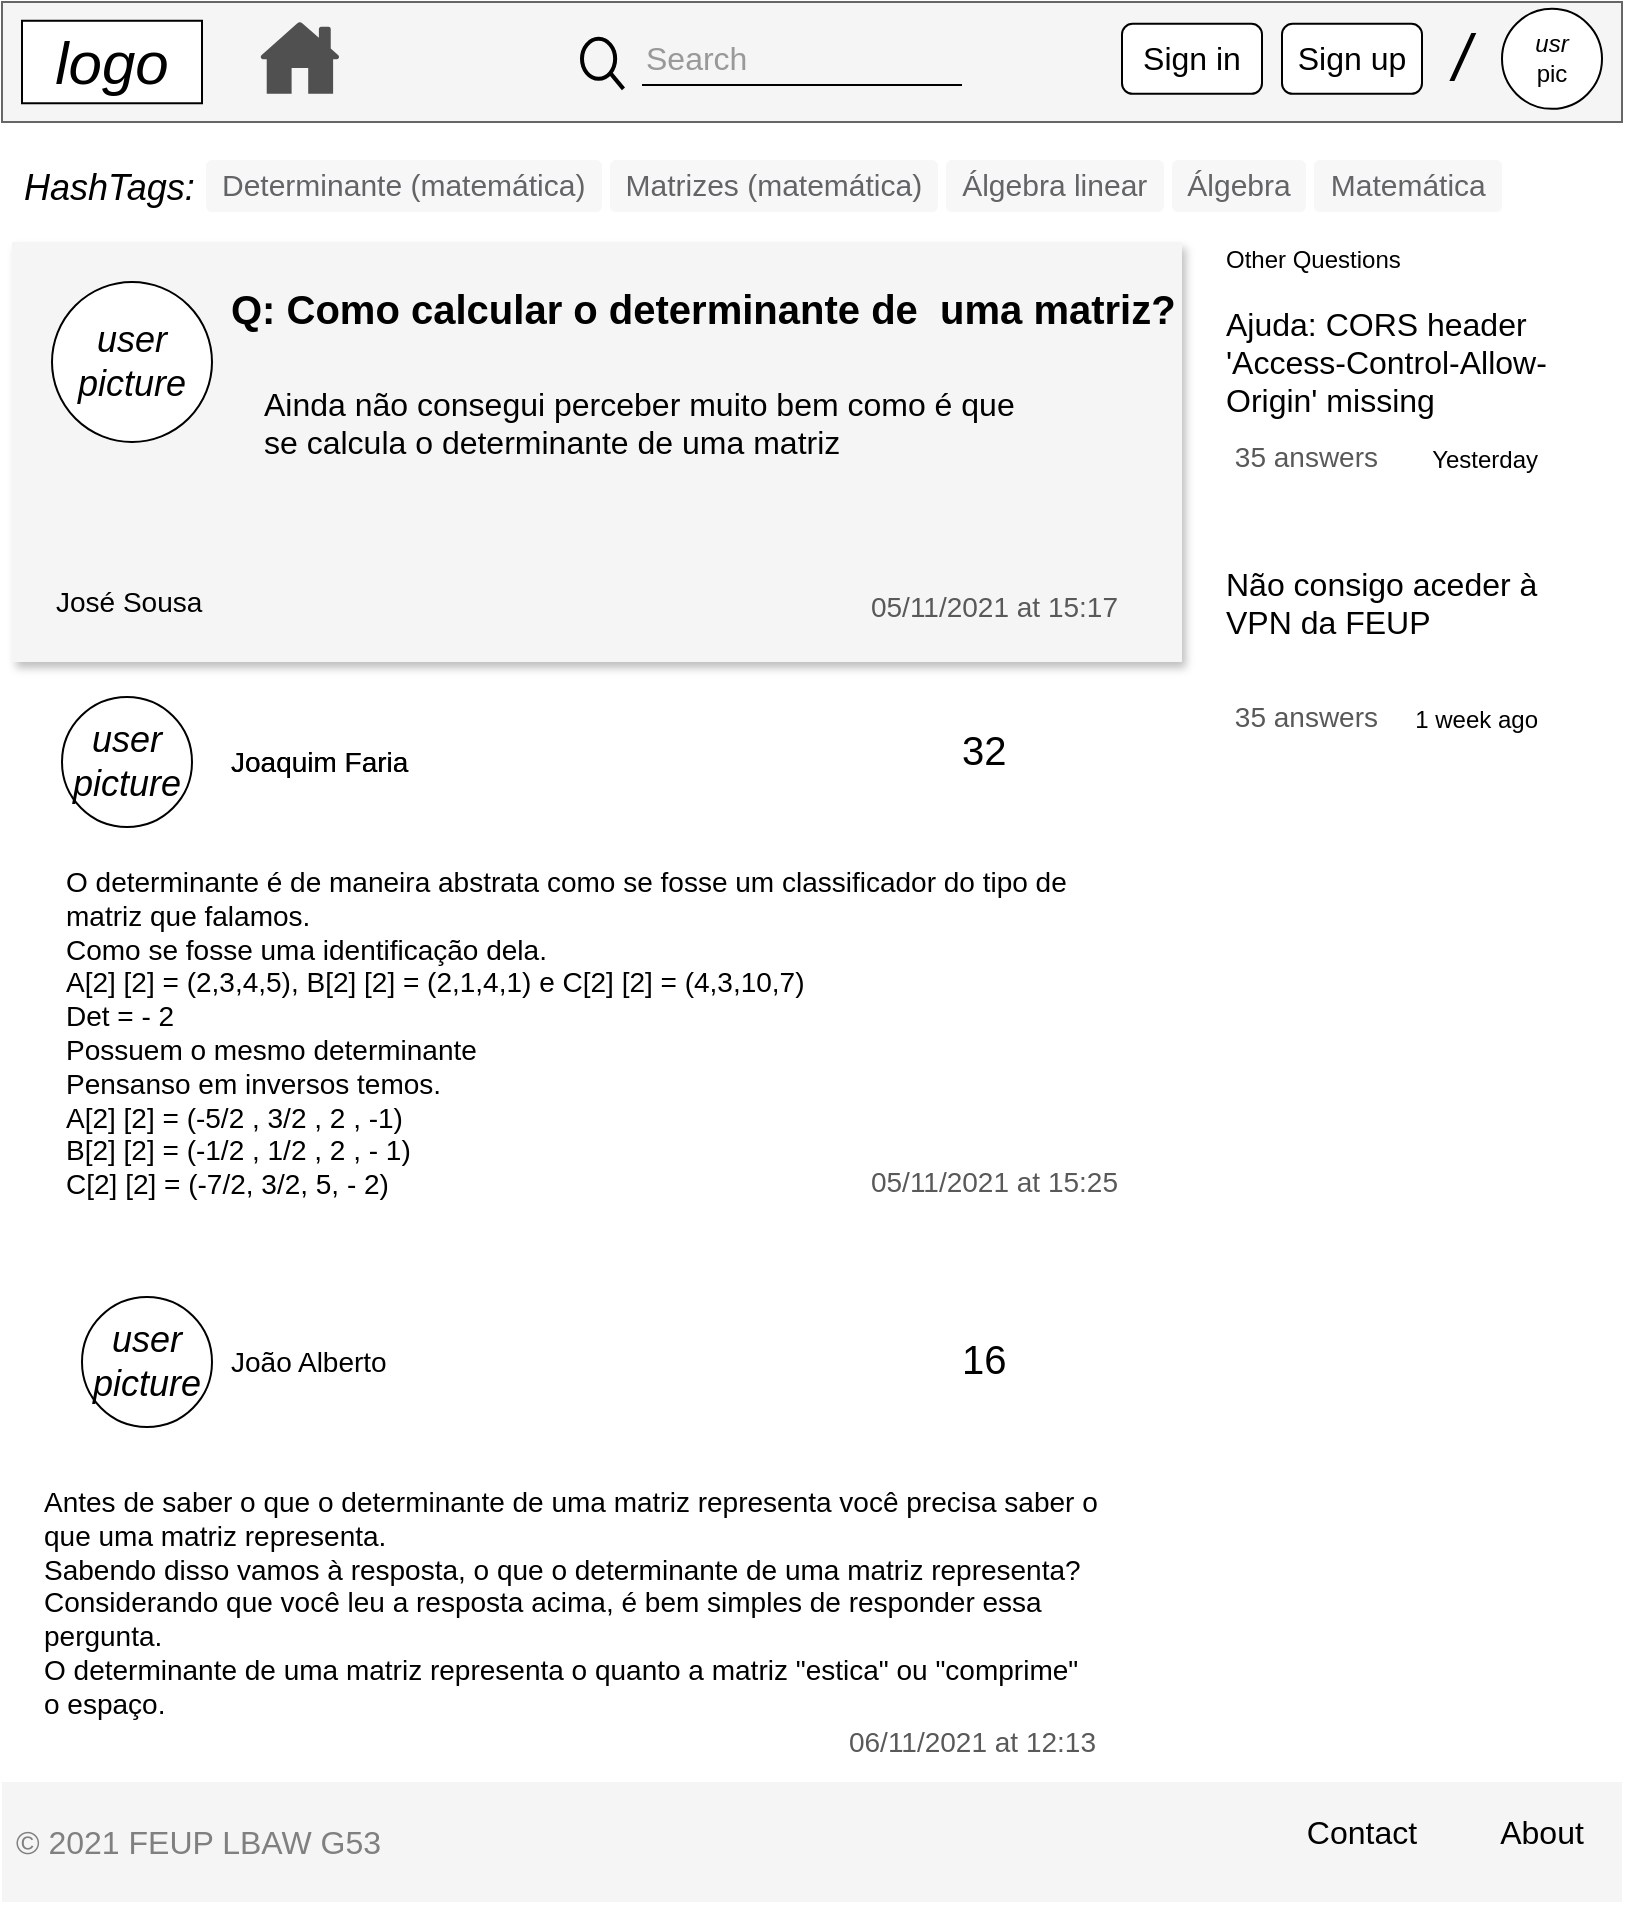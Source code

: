 <mxfile version="15.6.8" type="device"><diagram name="Page-1" id="f1b7ffb7-ca1e-a977-7cf5-a751b3c06c05"><mxGraphModel dx="1385" dy="655" grid="0" gridSize="10" guides="1" tooltips="1" connect="1" arrows="1" fold="1" page="1" pageScale="1" pageWidth="826" pageHeight="1169" background="none" math="0" shadow="0"><root><mxCell id="0"/><mxCell id="1" parent="0"/><mxCell id="74OcZK6TfX2gLUZ4TUWi-153" value="" style="rounded=0;whiteSpace=wrap;html=1;shadow=0;sketch=0;fontSize=20;fontColor=#333333;strokeColor=none;strokeWidth=4;fillColor=#f5f5f5;gradientDirection=north;" vertex="1" parent="1"><mxGeometry x="10" y="910" width="810" height="60" as="geometry"/></mxCell><mxCell id="74OcZK6TfX2gLUZ4TUWi-122" value="&lt;div class=&quot;q-flex qu-flexWrap--wrap qu-alignItems--center&quot; style=&quot;align-items: center ; color: rgb(40 , 40 , 41) ; font-size: 15px ; font-style: normal ; font-weight: 400 ; letter-spacing: normal ; text-indent: 0px ; text-transform: none ; word-spacing: 0px ; background-color: rgb(255 , 255 , 255) ; box-sizing: border-box ; display: flex&quot;&gt;&lt;div class=&quot;q-box qu-mr--tiny&quot; style=&quot;margin-right: 4px ; box-sizing: border-box&quot;&gt;&lt;a class=&quot;q-box qu-cursor--pointer qu-hover--textDecoration--none Link___StyledBox-t2xg9c-0 KlcoI&quot; href=&quot;https://pt.quora.com/topic/Determinante-matem%C3%A1tica&quot; target=&quot;_top&quot; style=&quot;background-color: transparent ; text-decoration: none ; color: rgb(25 , 95 , 170) ; cursor: pointer ; box-sizing: border-box ; border-radius: inherit&quot;&gt;&lt;div class=&quot;q-inlineFlex qu-py--tiny qu-px--small qu-color--gray qu-bg--gray_ultralight qu-borderRadius--small qu-whiteSpace--nowrap qu-alignItems--center qu-hover--color--blue&quot; style=&quot;padding: 4px 8px ; background-color: rgb(247 , 247 , 248) ; color: rgb(99 , 100 , 102) ; align-items: center ; border-radius: 3px ; box-sizing: border-box ; display: inline-flex&quot;&gt;&lt;div class=&quot;q-text qu-dynamicFontSize--small&quot; style=&quot;box-sizing: border-box&quot;&gt;&lt;span class=&quot;q-text&quot; style=&quot;box-sizing: border-box ; word-break: break-word&quot;&gt;&lt;span&gt;Determinante (matemática)&lt;/span&gt;&lt;/span&gt;&lt;/div&gt;&lt;/div&gt;&lt;/a&gt;&lt;/div&gt;&lt;div class=&quot;q-box qu-mr--tiny&quot; style=&quot;margin-right: 4px ; box-sizing: border-box&quot;&gt;&lt;a class=&quot;q-box qu-cursor--pointer qu-hover--textDecoration--none Link___StyledBox-t2xg9c-0 KlcoI&quot; href=&quot;https://pt.quora.com/topic/Matrizes-matem%C3%A1tica&quot; target=&quot;_top&quot; style=&quot;background-color: transparent ; text-decoration: none ; color: rgb(25 , 95 , 170) ; cursor: pointer ; box-sizing: border-box ; border-radius: inherit&quot;&gt;&lt;div class=&quot;q-inlineFlex qu-py--tiny qu-px--small qu-color--gray qu-bg--gray_ultralight qu-borderRadius--small qu-whiteSpace--nowrap qu-alignItems--center qu-hover--color--blue&quot; style=&quot;padding: 4px 8px ; background-color: rgb(247 , 247 , 248) ; color: rgb(99 , 100 , 102) ; align-items: center ; border-radius: 3px ; box-sizing: border-box ; display: inline-flex&quot;&gt;&lt;div class=&quot;q-text qu-dynamicFontSize--small&quot; style=&quot;box-sizing: border-box&quot;&gt;&lt;span class=&quot;q-text&quot; style=&quot;box-sizing: border-box ; word-break: break-word&quot;&gt;&lt;span&gt;Matrizes (matemática)&lt;/span&gt;&lt;/span&gt;&lt;/div&gt;&lt;/div&gt;&lt;/a&gt;&lt;/div&gt;&lt;div class=&quot;q-box qu-mr--tiny&quot; style=&quot;margin-right: 4px ; box-sizing: border-box&quot;&gt;&lt;a class=&quot;q-box qu-cursor--pointer qu-hover--textDecoration--none Link___StyledBox-t2xg9c-0 KlcoI&quot; href=&quot;https://pt.quora.com/topic/%C3%81lgebra-linear&quot; target=&quot;_top&quot; style=&quot;background-color: transparent ; text-decoration: none ; color: rgb(25 , 95 , 170) ; cursor: pointer ; box-sizing: border-box ; border-radius: inherit&quot;&gt;&lt;div class=&quot;q-inlineFlex qu-py--tiny qu-px--small qu-color--gray qu-bg--gray_ultralight qu-borderRadius--small qu-whiteSpace--nowrap qu-alignItems--center qu-hover--color--blue&quot; style=&quot;padding: 4px 8px ; background-color: rgb(247 , 247 , 248) ; color: rgb(99 , 100 , 102) ; align-items: center ; border-radius: 3px ; box-sizing: border-box ; display: inline-flex&quot;&gt;&lt;div class=&quot;q-text qu-dynamicFontSize--small&quot; style=&quot;box-sizing: border-box&quot;&gt;&lt;span class=&quot;q-text&quot; style=&quot;box-sizing: border-box ; word-break: break-word&quot;&gt;&lt;span&gt;Álgebra linear&lt;/span&gt;&lt;/span&gt;&lt;/div&gt;&lt;/div&gt;&lt;/a&gt;&lt;/div&gt;&lt;div class=&quot;q-box qu-mr--tiny&quot; style=&quot;margin-right: 4px ; box-sizing: border-box&quot;&gt;&lt;div class=&quot;q-inlineFlex qu-py--tiny qu-px--small qu-color--gray qu-bg--gray_ultralight qu-borderRadius--small qu-whiteSpace--nowrap qu-alignItems--center qu-hover--color--blue&quot; style=&quot;background-color: rgb(247 , 247 , 248) ; text-decoration: none ; color: rgb(99 , 100 , 102) ; cursor: pointer ; box-sizing: border-box ; border-radius: 3px ; padding: 4px 8px ; align-items: center ; display: inline-flex&quot;&gt;&lt;div class=&quot;q-text qu-dynamicFontSize--small&quot; style=&quot;box-sizing: border-box&quot;&gt;Álgebra&lt;/div&gt;&lt;/div&gt;&lt;/div&gt;&lt;div class=&quot;q-box qu-mr--tiny&quot; style=&quot;margin-right: 4px ; box-sizing: border-box&quot;&gt;&lt;a class=&quot;q-box qu-cursor--pointer qu-hover--textDecoration--none Link___StyledBox-t2xg9c-0 KlcoI&quot; href=&quot;https://pt.quora.com/topic/Matem%C3%A1tica&quot; target=&quot;_top&quot; style=&quot;background-color: transparent ; text-decoration: none ; color: rgb(25 , 95 , 170) ; cursor: pointer ; box-sizing: border-box ; border-radius: inherit&quot;&gt;&lt;div class=&quot;q-inlineFlex qu-py--tiny qu-px--small qu-color--gray qu-bg--gray_ultralight qu-borderRadius--small qu-whiteSpace--nowrap qu-alignItems--center qu-hover--color--blue&quot; style=&quot;padding: 4px 8px ; background-color: rgb(247 , 247 , 248) ; color: rgb(99 , 100 , 102) ; align-items: center ; border-radius: 3px ; box-sizing: border-box ; display: inline-flex&quot;&gt;&lt;div class=&quot;q-text qu-dynamicFontSize--small&quot; style=&quot;box-sizing: border-box&quot;&gt;&lt;span class=&quot;q-text&quot; style=&quot;box-sizing: border-box ; word-break: break-word&quot;&gt;&lt;span&gt;Matemática&lt;/span&gt;&lt;/span&gt;&lt;/div&gt;&lt;/div&gt;&lt;/a&gt;&lt;/div&gt;&lt;div class=&quot;q-box&quot; style=&quot;box-sizing: border-box&quot;&gt;&lt;div class=&quot;q-box qu-display--inline-block&quot; style=&quot;display: inline-block ; box-sizing: border-box&quot;&gt;&lt;div class=&quot;q-relative&quot; style=&quot;box-sizing: border-box ; position: relative&quot;&gt;&lt;button class=&quot;q-click-wrapper ClickWrapper___StyledClickWrapperBox-zoqi4f-0 bIwtPb base___StyledClickWrapper-lx6eke-1 laIUvT   qu-active--bg--darken qu-active--textDecoration--none qu-borderRadius--pill qu-alignItems--center qu-justifyContent--center qu-whiteSpace--nowrap qu-userSelect--none qu-display--inline-flex qu-tapHighlight--white qu-textAlign--center qu-cursor--pointer qu-hover--bg--darken qu-hover--textDecoration--none&quot; tabindex=&quot;0&quot; style=&quot;font: inherit ; margin: 0px ; overflow: visible ; text-transform: none ; appearance: none ; color: inherit ; background-color: transparent ; cursor: pointer ; display: inline-flex ; align-items: center ; justify-content: center ; text-align: center ; border-radius: 1000px ; outline: none ; box-sizing: border-box ; padding: 0px 5px ; transition-duration: 60ms ; transition-timing-function: ease-out ; height: 30px ; min-width: 30px ; position: relative ; border-width: 0px&quot;&gt;&lt;div class=&quot;q-flex qu-alignItems--center qu-justifyContent--center&quot; style=&quot;align-items: center ; justify-content: center ; box-sizing: border-box ; display: flex ; max-width: 100% ; transition-duration: 60ms ; transition-timing-function: ease-in-out&quot;&gt;&lt;div class=&quot;q-box qu-display--inline-flex&quot; style=&quot;display: inline-flex ; box-sizing: border-box ; transition: 0ms cubic-bezier(0.23 , 0.19 , 0.1 , 1.34) 0ms&quot;&gt;&lt;span class=&quot;q-inlineBlock&quot; style=&quot;box-sizing: border-box ; display: inline-block ; width: 20px ; height: 20px ; line-height: 20px&quot;&gt;&lt;span class=&quot;CssComponent__CssInlineComponent-sc-1oskqb9-1 Icon___StyledCssInlineComponent-sc-11tmcw7-0 clfUDQ&quot; style=&quot;display: inline-flex ; align-items: center ; justify-content: center ; width: 20px ; height: 20px ; vertical-align: top&quot;&gt;&lt;/span&gt;&lt;/span&gt;&lt;/div&gt;&lt;/div&gt;&lt;/button&gt;&lt;/div&gt;&lt;/div&gt;&lt;/div&gt;&lt;/div&gt;&lt;div class=&quot;q-text qu-dynamicFontSize--xlarge qu-bold qu-color--gray_dark_dim qu-passColorToLinks qu-lineHeight--regular&quot; style=&quot;color: rgb(40 , 40 , 41) ; line-height: 1.4 ; font-weight: bold ; font-style: normal ; letter-spacing: normal ; text-indent: 0px ; text-transform: none ; word-spacing: 0px ; background-color: rgb(255 , 255 , 255) ; box-sizing: border-box ; word-break: break-word&quot;&gt;&lt;span class=&quot;CssComponent__CssInlineComponent-sc-1oskqb9-1 UserSelectableText___StyledCssInlineComponent-lsmoq4-0 kghFzc&quot;&gt;&lt;span class=&quot;CssComponent__CssInlineComponent-sc-1oskqb9-1 TitleText___StyledCssInlineComponent-sc-1hpb63h-0 jPnwvF&quot;&gt;&lt;div class=&quot;q-flex qu-flexDirection--row&quot; style=&quot;flex-direction: row ; box-sizing: border-box ; display: flex&quot;&gt;&lt;div class=&quot;q-inline qu-flexWrap--wrap&quot; style=&quot;box-sizing: border-box ; display: inline ; max-width: 100%&quot;&gt;&lt;br class=&quot;Apple-interchange-newline&quot;&gt;&lt;br&gt;&lt;br&gt;&lt;/div&gt;&lt;/div&gt;&lt;/span&gt;&lt;/span&gt;&lt;/div&gt;" style="text;whiteSpace=wrap;html=1;fontSize=16;" vertex="1" parent="1"><mxGeometry x="110" y="90" width="715" height="40" as="geometry"/></mxCell><mxCell id="14" value="" style="verticalLabelPosition=bottom;verticalAlign=top;strokeWidth=1;shape=mxgraph.mockup.graphics.iconGrid;strokeColor=none;gridSize=1,1;" parent="1" vertex="1"><mxGeometry x="610" y="140" width="200" height="410" as="geometry"/></mxCell><mxCell id="13" value="" style="verticalLabelPosition=bottom;verticalAlign=top;strokeWidth=4;shape=mxgraph.mockup.graphics.iconGrid;gridSize=1,1;gradientDirection=north;fillColor=#f5f5f5;fontColor=#333333;strokeColor=none;shadow=1;sketch=0;" parent="1" vertex="1"><mxGeometry x="15" y="140" width="585" height="210" as="geometry"/></mxCell><mxCell id="8" value="Q: Como calcular o determinante de  uma matriz?" style="text;spacingTop=-5;fontSize=20;fontStyle=1" parent="1" vertex="1"><mxGeometry x="122.5" y="160" width="475" height="50" as="geometry"/></mxCell><mxCell id="9" value="Ainda não consegui perceber muito bem como é que se calcula o determinante de uma matriz" style="text;spacingTop=-5;whiteSpace=wrap;align=left;fontSize=16;" parent="1" vertex="1"><mxGeometry x="139" y="210" width="390" height="90" as="geometry"/></mxCell><mxCell id="10" value="Other Questions" style="text;spacingTop=-5;" parent="1" vertex="1"><mxGeometry x="620" y="140" width="30" height="20" as="geometry"/></mxCell><mxCell id="16" value="Yesterday" style="text;spacingTop=-5;fontStyle=0;align=right" parent="1" vertex="1"><mxGeometry x="750" y="240" width="30" height="20" as="geometry"/></mxCell><mxCell id="19" value="1 week ago" style="text;spacingTop=-5;fontStyle=0;align=right" parent="1" vertex="1"><mxGeometry x="750" y="370" width="30" height="20" as="geometry"/></mxCell><mxCell id="27" value="" style="verticalLabelPosition=bottom;verticalAlign=top;strokeWidth=1;shape=mxgraph.mockup.graphics.iconGrid;strokeColor=none;gridSize=1,1;" parent="1" vertex="1"><mxGeometry x="15" y="360" width="570" height="290" as="geometry"/></mxCell><mxCell id="29" value="O determinante é de maneira abstrata como se fosse um classificador do tipo de matriz que falamos.&#10;Como se fosse uma identificação dela.&#10;A[2] [2] = (2,3,4,5), B[2] [2] = (2,1,4,1) e C[2] [2] = (4,3,10,7)&#10;Det = - 2&#10;Possuem o mesmo determinante&#10;Pensanso em inversos temos.&#10;A[2] [2] = (-5/2 , 3/2 , 2 , -1)&#10;B[2] [2] = (-1/2 , 1/2 , 2 , - 1)&#10;C[2] [2] = (-7/2, 3/2, 5, - 2)&#10;" style="text;spacingTop=-5;whiteSpace=wrap;align=left;fontSize=14;" parent="1" vertex="1"><mxGeometry x="40" y="450" width="530" height="210" as="geometry"/></mxCell><mxCell id="47" value="José Sousa" style="text;spacingTop=-5;fontSize=14;" parent="1" vertex="1"><mxGeometry x="35" y="310.0" width="210" height="20" as="geometry"/></mxCell><mxCell id="74OcZK6TfX2gLUZ4TUWi-61" value="&lt;i&gt;user&lt;br&gt;picture&lt;/i&gt;" style="ellipse;whiteSpace=wrap;html=1;aspect=fixed;rounded=1;glass=0;fontSize=18;fontColor=default;strokeColor=default;fillColor=default;align=center;verticalAlign=middle;" vertex="1" parent="1"><mxGeometry x="35" y="160" width="80" height="80" as="geometry"/></mxCell><mxCell id="74OcZK6TfX2gLUZ4TUWi-109" value="" style="rounded=0;whiteSpace=wrap;html=1;strokeColor=#666666;fillColor=#f5f5f5;align=left;fontColor=#333333;" vertex="1" parent="1"><mxGeometry x="10" y="20" width="810" height="60" as="geometry"/></mxCell><mxCell id="74OcZK6TfX2gLUZ4TUWi-110" value="&lt;font style=&quot;font-size: 30px&quot;&gt;&lt;i&gt;logo&lt;/i&gt;&lt;/font&gt;" style="rounded=0;whiteSpace=wrap;html=1;align=center;fillColor=default;strokeColor=default;fontColor=default;" vertex="1" parent="1"><mxGeometry x="20" y="29.38" width="90" height="41.25" as="geometry"/></mxCell><mxCell id="74OcZK6TfX2gLUZ4TUWi-111" value="&lt;span style=&quot;line-height: 1 ; font-size: 12px&quot;&gt;&lt;i&gt;usr&lt;br&gt;&lt;/i&gt;pic&lt;br style=&quot;font-size: 12px&quot;&gt;&lt;/span&gt;" style="ellipse;whiteSpace=wrap;html=1;aspect=fixed;fontSize=12;fontColor=default;strokeColor=default;fillColor=default;align=center;verticalAlign=middle;" vertex="1" parent="1"><mxGeometry x="760" y="23.43" width="50" height="50" as="geometry"/></mxCell><mxCell id="74OcZK6TfX2gLUZ4TUWi-112" value="&lt;font style=&quot;font-size: 32px&quot;&gt;/&lt;/font&gt;" style="text;html=1;strokeColor=none;fillColor=none;align=center;verticalAlign=middle;whiteSpace=wrap;rounded=0;fontStyle=2" vertex="1" parent="1"><mxGeometry x="730" y="33.43" width="20" height="30" as="geometry"/></mxCell><mxCell id="74OcZK6TfX2gLUZ4TUWi-113" value="&lt;font style=&quot;font-size: 16px&quot;&gt;Sign in&lt;/font&gt;" style="rounded=1;whiteSpace=wrap;html=1;fontSize=16;verticalAlign=middle;" vertex="1" parent="1"><mxGeometry x="570" y="30.93" width="70" height="35" as="geometry"/></mxCell><mxCell id="74OcZK6TfX2gLUZ4TUWi-114" value="&lt;font style=&quot;font-size: 16px;&quot;&gt;Sign up&lt;/font&gt;" style="rounded=1;whiteSpace=wrap;html=1;fontSize=16;verticalAlign=middle;" vertex="1" parent="1"><mxGeometry x="650" y="30.93" width="70" height="35" as="geometry"/></mxCell><mxCell id="74OcZK6TfX2gLUZ4TUWi-115" value="" style="html=1;verticalLabelPosition=bottom;align=center;labelBackgroundColor=#ffffff;verticalAlign=top;strokeWidth=2;strokeColor=#000000;shadow=0;dashed=0;shape=mxgraph.ios7.icons.looking_glass;rounded=1;fontSize=16;fillColor=none;" vertex="1" parent="1"><mxGeometry x="300" y="38.43" width="20.72" height="25" as="geometry"/></mxCell><mxCell id="74OcZK6TfX2gLUZ4TUWi-116" value="" style="line;strokeWidth=1;html=1;rounded=1;fontSize=16;fillColor=none;align=left;verticalAlign=top;" vertex="1" parent="1"><mxGeometry x="330" y="56.56" width="160" height="10" as="geometry"/></mxCell><mxCell id="74OcZK6TfX2gLUZ4TUWi-117" value="Search" style="text;html=1;strokeColor=none;fillColor=none;align=left;verticalAlign=middle;whiteSpace=wrap;rounded=0;fontSize=16;fontColor=#999999;" vertex="1" parent="1"><mxGeometry x="330" y="33.43" width="60" height="30" as="geometry"/></mxCell><mxCell id="74OcZK6TfX2gLUZ4TUWi-118" value="" style="sketch=0;pointerEvents=1;shadow=0;dashed=0;html=1;strokeColor=none;fillColor=#505050;labelPosition=center;verticalLabelPosition=bottom;verticalAlign=top;outlineConnect=0;align=center;shape=mxgraph.office.concepts.home;fontSize=16;" vertex="1" parent="1"><mxGeometry x="139" y="29.93" width="40" height="36" as="geometry"/></mxCell><mxCell id="74OcZK6TfX2gLUZ4TUWi-125" value="&lt;i&gt;user&lt;br&gt;picture&lt;/i&gt;" style="ellipse;whiteSpace=wrap;html=1;aspect=fixed;rounded=1;glass=0;fontSize=18;fontColor=default;strokeColor=default;fillColor=default;align=center;verticalAlign=middle;" vertex="1" parent="1"><mxGeometry x="40" y="367.5" width="65" height="65" as="geometry"/></mxCell><mxCell id="74OcZK6TfX2gLUZ4TUWi-126" value="" style="shape=image;html=1;verticalAlign=top;verticalLabelPosition=bottom;labelBackgroundColor=#ffffff;imageAspect=0;aspect=fixed;image=https://cdn2.iconfinder.com/data/icons/3_Minicons-Free-_Pack/44/ThumbsDown.png;shadow=1;sketch=0;fontSize=14;strokeColor=default;strokeWidth=4;fillColor=default;gradientColor=none;gradientDirection=north;rotation=15;" vertex="1" parent="1"><mxGeometry x="520" y="380.5" width="39" height="39" as="geometry"/></mxCell><mxCell id="74OcZK6TfX2gLUZ4TUWi-127" value="" style="shape=image;html=1;verticalAlign=top;verticalLabelPosition=bottom;labelBackgroundColor=#ffffff;imageAspect=0;aspect=fixed;image=https://cdn2.iconfinder.com/data/icons/3_Minicons-Free-_Pack/44/ThumbsDown.png;shadow=1;sketch=0;fontSize=14;strokeColor=default;strokeWidth=4;fillColor=default;gradientColor=none;gradientDirection=north;rotation=-170;imageBackground=none;imageBorder=none;" vertex="1" parent="1"><mxGeometry x="440" y="380.5" width="39" height="39" as="geometry"/></mxCell><mxCell id="74OcZK6TfX2gLUZ4TUWi-128" value="Joaquim Faria" style="text;spacingTop=-5;fontSize=14;" vertex="1" parent="1"><mxGeometry x="122.5" y="390.0" width="210" height="20" as="geometry"/></mxCell><mxCell id="74OcZK6TfX2gLUZ4TUWi-130" value="Joaquim Faria" style="text;spacingTop=-5;fontSize=14;" vertex="1" parent="1"><mxGeometry x="122.5" y="390.0" width="210" height="20" as="geometry"/></mxCell><mxCell id="74OcZK6TfX2gLUZ4TUWi-131" value="" style="verticalLabelPosition=bottom;verticalAlign=top;strokeWidth=1;shape=mxgraph.mockup.graphics.iconGrid;strokeColor=none;gridSize=1,1;" vertex="1" parent="1"><mxGeometry x="15" y="660" width="570" height="250" as="geometry"/></mxCell><mxCell id="74OcZK6TfX2gLUZ4TUWi-132" value="" style="shape=image;html=1;verticalAlign=top;verticalLabelPosition=bottom;labelBackgroundColor=#ffffff;imageAspect=0;aspect=fixed;image=https://cdn2.iconfinder.com/data/icons/3_Minicons-Free-_Pack/44/ThumbsDown.png;shadow=1;sketch=0;fontSize=14;strokeColor=default;strokeWidth=4;fillColor=default;gradientColor=none;gradientDirection=north;rotation=15;" vertex="1" parent="1"><mxGeometry x="520" y="680.5" width="39" height="39" as="geometry"/></mxCell><mxCell id="74OcZK6TfX2gLUZ4TUWi-133" value="" style="shape=image;html=1;verticalAlign=top;verticalLabelPosition=bottom;labelBackgroundColor=#ffffff;imageAspect=0;aspect=fixed;image=https://cdn2.iconfinder.com/data/icons/3_Minicons-Free-_Pack/44/ThumbsDown.png;shadow=1;sketch=0;fontSize=14;strokeColor=default;strokeWidth=4;fillColor=default;gradientColor=none;gradientDirection=north;rotation=-170;imageBackground=none;imageBorder=none;" vertex="1" parent="1"><mxGeometry x="440" y="680.5" width="39" height="39" as="geometry"/></mxCell><mxCell id="74OcZK6TfX2gLUZ4TUWi-135" value="João Alberto" style="text;spacingTop=-5;fontSize=14;" vertex="1" parent="1"><mxGeometry x="122.5" y="690.0" width="210" height="20" as="geometry"/></mxCell><mxCell id="74OcZK6TfX2gLUZ4TUWi-136" value="&lt;i&gt;user&lt;br&gt;picture&lt;/i&gt;" style="ellipse;whiteSpace=wrap;html=1;aspect=fixed;rounded=1;glass=0;fontSize=18;fontColor=default;strokeColor=default;fillColor=default;align=center;verticalAlign=middle;" vertex="1" parent="1"><mxGeometry x="50" y="667.5" width="65" height="65" as="geometry"/></mxCell><mxCell id="74OcZK6TfX2gLUZ4TUWi-137" value="Antes de saber o que o determinante de uma matriz representa você precisa saber o que uma matriz representa. &#10;Sabendo disso vamos à resposta, o que o determinante de uma matriz representa?&#10;Considerando que você leu a resposta acima, é bem simples de responder essa pergunta.&#10;O determinante de uma matriz representa o quanto a matriz &quot;estica&quot; ou &quot;comprime&quot; o espaço." style="text;spacingTop=-5;whiteSpace=wrap;align=left;fontSize=14;" vertex="1" parent="1"><mxGeometry x="29" y="760" width="530" height="220" as="geometry"/></mxCell><mxCell id="74OcZK6TfX2gLUZ4TUWi-139" value="Ajuda: CORS header 'Access-Control-Allow-Origin' missing&#10;" style="text;spacingTop=-5;whiteSpace=wrap;align=left;fontSize=16;fontColor=#000000;" vertex="1" parent="1"><mxGeometry x="620" y="170" width="170" height="140" as="geometry"/></mxCell><mxCell id="74OcZK6TfX2gLUZ4TUWi-140" value="35 answers" style="text;spacingTop=-5;fontStyle=0;align=right;fontColor=#595959;fontSize=14;" vertex="1" parent="1"><mxGeometry x="660" y="237.5" width="40" height="15" as="geometry"/></mxCell><mxCell id="74OcZK6TfX2gLUZ4TUWi-142" value="Não consigo aceder à VPN da FEUP" style="text;spacingTop=-5;whiteSpace=wrap;align=left;fontSize=16;fontColor=#000000;" vertex="1" parent="1"><mxGeometry x="620" y="300" width="170" height="140" as="geometry"/></mxCell><mxCell id="74OcZK6TfX2gLUZ4TUWi-143" value="35 answers" style="text;spacingTop=-5;fontStyle=0;align=right;fontColor=#595959;fontSize=14;" vertex="1" parent="1"><mxGeometry x="660" y="367.5" width="40" height="15" as="geometry"/></mxCell><mxCell id="74OcZK6TfX2gLUZ4TUWi-144" value="HashTags:" style="text;spacingTop=-5;fontSize=18;fontStyle=2" vertex="1" parent="1"><mxGeometry x="19" y="100" width="120" height="20" as="geometry"/></mxCell><mxCell id="74OcZK6TfX2gLUZ4TUWi-147" value="32" style="text;spacingTop=-5;fontSize=20;" vertex="1" parent="1"><mxGeometry x="488" y="380.5" width="41" height="30" as="geometry"/></mxCell><mxCell id="74OcZK6TfX2gLUZ4TUWi-148" value="16" style="text;spacingTop=-5;fontSize=20;" vertex="1" parent="1"><mxGeometry x="488" y="685" width="41" height="30" as="geometry"/></mxCell><mxCell id="74OcZK6TfX2gLUZ4TUWi-149" value="About" style="text;html=1;strokeColor=none;fillColor=none;align=center;verticalAlign=middle;whiteSpace=wrap;rounded=0;fontSize=16;fontColor=#000000;" vertex="1" parent="1"><mxGeometry x="750" y="920" width="60" height="30" as="geometry"/></mxCell><mxCell id="74OcZK6TfX2gLUZ4TUWi-150" value="Contact" style="text;html=1;strokeColor=none;fillColor=none;align=center;verticalAlign=middle;whiteSpace=wrap;rounded=0;fontSize=16;fontColor=#000000;" vertex="1" parent="1"><mxGeometry x="660" y="920" width="60" height="30" as="geometry"/></mxCell><mxCell id="74OcZK6TfX2gLUZ4TUWi-151" value="© 2021 FEUP LBAW G53" style="text;html=1;strokeColor=none;fillColor=none;align=left;verticalAlign=middle;whiteSpace=wrap;rounded=0;fontSize=16;fontColor=#808080;" vertex="1" parent="1"><mxGeometry x="15" y="925" width="190" height="30" as="geometry"/></mxCell><mxCell id="74OcZK6TfX2gLUZ4TUWi-154" value="05/11/2021 at 15:17" style="text;spacingTop=-5;fontStyle=0;align=right;fontColor=#595959;fontSize=14;" vertex="1" parent="1"><mxGeometry x="428" y="312.5" width="142" height="15" as="geometry"/></mxCell><mxCell id="74OcZK6TfX2gLUZ4TUWi-155" value="05/11/2021 at 15:25" style="text;spacingTop=-5;fontStyle=0;align=right;fontColor=#595959;fontSize=14;" vertex="1" parent="1"><mxGeometry x="428" y="600" width="142" height="15" as="geometry"/></mxCell><mxCell id="74OcZK6TfX2gLUZ4TUWi-156" value="06/11/2021 at 12:13" style="text;spacingTop=-5;fontStyle=0;align=right;fontColor=#595959;fontSize=14;" vertex="1" parent="1"><mxGeometry x="417" y="880" width="142" height="15" as="geometry"/></mxCell></root></mxGraphModel></diagram></mxfile>